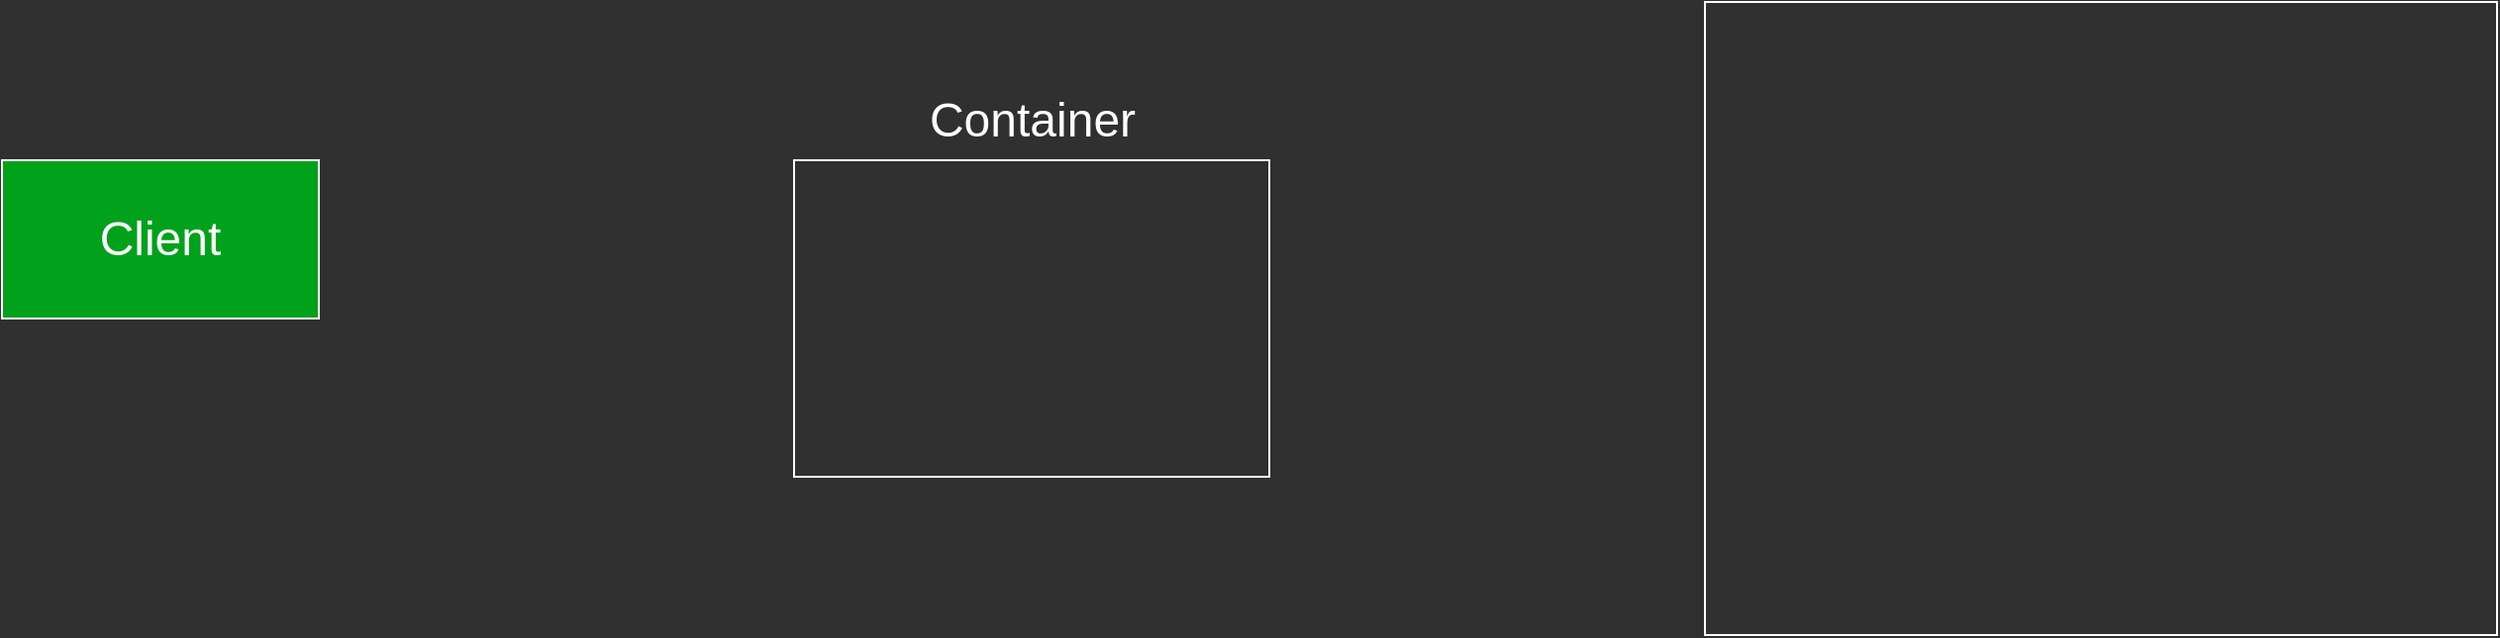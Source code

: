 <mxfile version="15.8.9" type="device"><diagram id="lw2fwLV2kxg4dkJBzb6M" name="Page-1"><mxGraphModel dx="1822" dy="762" grid="1" gridSize="20" guides="1" tooltips="1" connect="1" arrows="1" fold="1" page="0" pageScale="1" pageWidth="827" pageHeight="1169" background="#303030" math="0" shadow="0"><root><mxCell id="0"/><mxCell id="1" parent="0"/><mxCell id="GCKXp1DR-70te76WsC7V-1" value="Client" style="rounded=0;whiteSpace=wrap;html=1;sketch=0;fontColor=#FFFFFF;strokeColor=#FFFFFF;fillColor=#00A11B;fontSize=24;" vertex="1" parent="1"><mxGeometry x="-80" y="240" width="160" height="80" as="geometry"/></mxCell><mxCell id="GCKXp1DR-70te76WsC7V-2" value="" style="rounded=0;whiteSpace=wrap;html=1;sketch=0;fontSize=24;fontColor=#FFFFFF;strokeColor=#FFFFFF;fillColor=none;" vertex="1" parent="1"><mxGeometry x="780" y="160" width="400" height="320" as="geometry"/></mxCell><mxCell id="GCKXp1DR-70te76WsC7V-3" value="" style="rounded=0;whiteSpace=wrap;html=1;sketch=0;fontSize=24;fontColor=#FFFFFF;strokeColor=#FFFFFF;fillColor=none;" vertex="1" parent="1"><mxGeometry x="320" y="240" width="240" height="160" as="geometry"/></mxCell><mxCell id="GCKXp1DR-70te76WsC7V-4" value="Container" style="text;html=1;align=center;verticalAlign=middle;resizable=0;points=[];autosize=1;strokeColor=none;fillColor=none;fontSize=24;fontColor=#FFFFFF;" vertex="1" parent="1"><mxGeometry x="370" y="200" width="140" height="40" as="geometry"/></mxCell></root></mxGraphModel></diagram></mxfile>